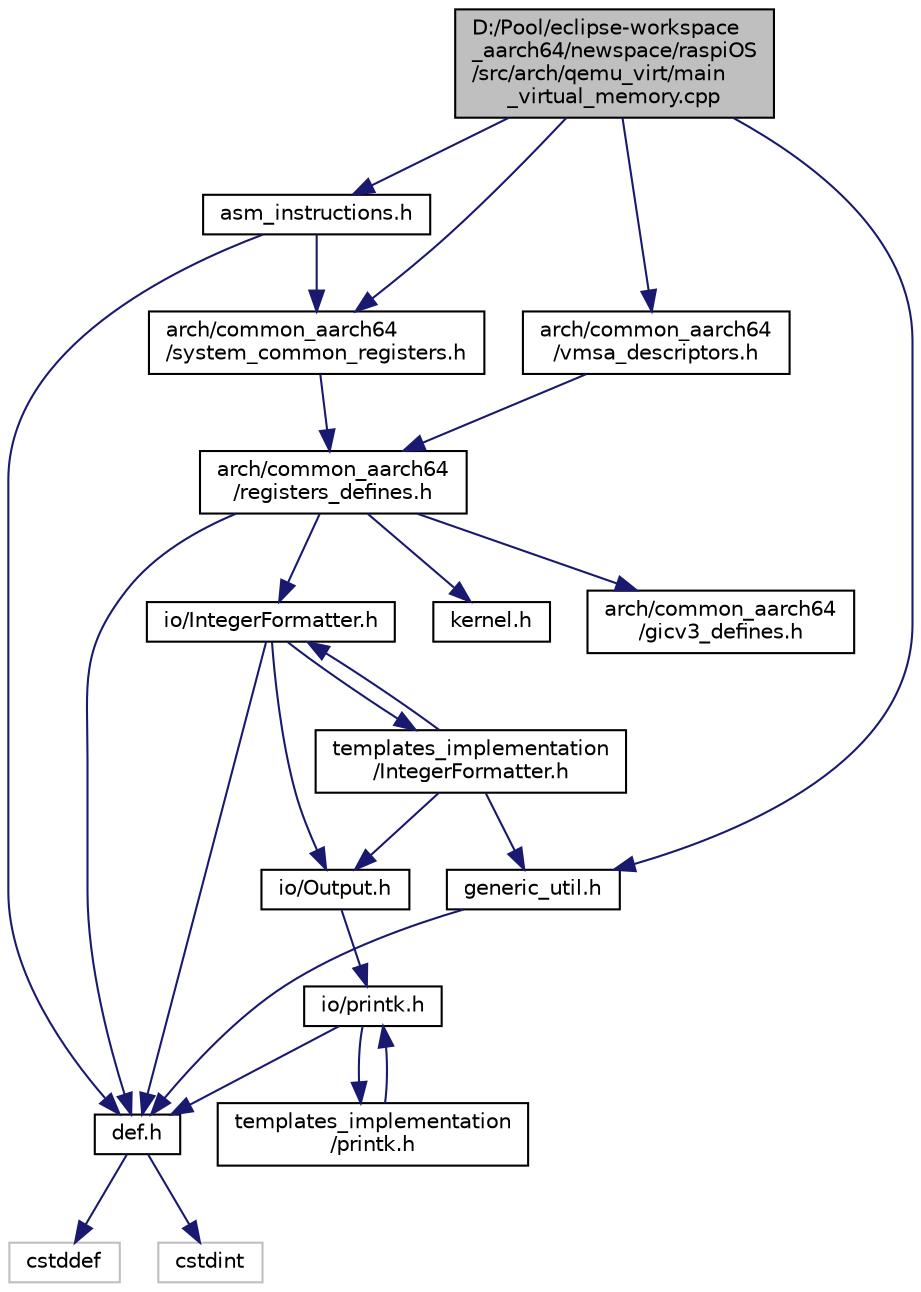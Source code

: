 digraph "D:/Pool/eclipse-workspace_aarch64/newspace/raspiOS/src/arch/qemu_virt/main_virtual_memory.cpp"
{
  edge [fontname="Helvetica",fontsize="10",labelfontname="Helvetica",labelfontsize="10"];
  node [fontname="Helvetica",fontsize="10",shape=record];
  Node3109 [label="D:/Pool/eclipse-workspace\l_aarch64/newspace/raspiOS\l/src/arch/qemu_virt/main\l_virtual_memory.cpp",height=0.2,width=0.4,color="black", fillcolor="grey75", style="filled", fontcolor="black"];
  Node3109 -> Node3110 [color="midnightblue",fontsize="10",style="solid",fontname="Helvetica"];
  Node3110 [label="asm_instructions.h",height=0.2,width=0.4,color="black", fillcolor="white", style="filled",URL="$d8/d2f/asm__instructions_8h.html"];
  Node3110 -> Node3111 [color="midnightblue",fontsize="10",style="solid",fontname="Helvetica"];
  Node3111 [label="def.h",height=0.2,width=0.4,color="black", fillcolor="white", style="filled",URL="$d4/da4/def_8h.html"];
  Node3111 -> Node3112 [color="midnightblue",fontsize="10",style="solid",fontname="Helvetica"];
  Node3112 [label="cstddef",height=0.2,width=0.4,color="grey75", fillcolor="white", style="filled"];
  Node3111 -> Node3113 [color="midnightblue",fontsize="10",style="solid",fontname="Helvetica"];
  Node3113 [label="cstdint",height=0.2,width=0.4,color="grey75", fillcolor="white", style="filled"];
  Node3110 -> Node3114 [color="midnightblue",fontsize="10",style="solid",fontname="Helvetica"];
  Node3114 [label="arch/common_aarch64\l/system_common_registers.h",height=0.2,width=0.4,color="black", fillcolor="white", style="filled",URL="$d4/d1f/system__common__registers_8h.html"];
  Node3114 -> Node3115 [color="midnightblue",fontsize="10",style="solid",fontname="Helvetica"];
  Node3115 [label="arch/common_aarch64\l/registers_defines.h",height=0.2,width=0.4,color="black", fillcolor="white", style="filled",URL="$d1/dbd/registers__defines_8h.html"];
  Node3115 -> Node3111 [color="midnightblue",fontsize="10",style="solid",fontname="Helvetica"];
  Node3115 -> Node3116 [color="midnightblue",fontsize="10",style="solid",fontname="Helvetica"];
  Node3116 [label="kernel.h",height=0.2,width=0.4,color="black", fillcolor="white", style="filled",URL="$d0/daa/kernel_8h.html"];
  Node3115 -> Node3117 [color="midnightblue",fontsize="10",style="solid",fontname="Helvetica"];
  Node3117 [label="io/IntegerFormatter.h",height=0.2,width=0.4,color="black", fillcolor="white", style="filled",URL="$d5/d7b/io_2_integer_formatter_8h.html"];
  Node3117 -> Node3111 [color="midnightblue",fontsize="10",style="solid",fontname="Helvetica"];
  Node3117 -> Node3118 [color="midnightblue",fontsize="10",style="solid",fontname="Helvetica"];
  Node3118 [label="io/Output.h",height=0.2,width=0.4,color="black", fillcolor="white", style="filled",URL="$d6/d77/_output_8h.html"];
  Node3118 -> Node3119 [color="midnightblue",fontsize="10",style="solid",fontname="Helvetica"];
  Node3119 [label="io/printk.h",height=0.2,width=0.4,color="black", fillcolor="white", style="filled",URL="$dd/d17/io_2printk_8h.html"];
  Node3119 -> Node3111 [color="midnightblue",fontsize="10",style="solid",fontname="Helvetica"];
  Node3119 -> Node3120 [color="midnightblue",fontsize="10",style="solid",fontname="Helvetica"];
  Node3120 [label="templates_implementation\l/printk.h",height=0.2,width=0.4,color="black", fillcolor="white", style="filled",URL="$d7/d95/templates__implementation_2printk_8h.html"];
  Node3120 -> Node3119 [color="midnightblue",fontsize="10",style="solid",fontname="Helvetica"];
  Node3117 -> Node3121 [color="midnightblue",fontsize="10",style="solid",fontname="Helvetica"];
  Node3121 [label="templates_implementation\l/IntegerFormatter.h",height=0.2,width=0.4,color="black", fillcolor="white", style="filled",URL="$dc/d84/templates__implementation_2_integer_formatter_8h.html"];
  Node3121 -> Node3117 [color="midnightblue",fontsize="10",style="solid",fontname="Helvetica"];
  Node3121 -> Node3122 [color="midnightblue",fontsize="10",style="solid",fontname="Helvetica"];
  Node3122 [label="generic_util.h",height=0.2,width=0.4,color="black", fillcolor="white", style="filled",URL="$d6/d93/generic__util_8h.html"];
  Node3122 -> Node3111 [color="midnightblue",fontsize="10",style="solid",fontname="Helvetica"];
  Node3121 -> Node3118 [color="midnightblue",fontsize="10",style="solid",fontname="Helvetica"];
  Node3115 -> Node3123 [color="midnightblue",fontsize="10",style="solid",fontname="Helvetica"];
  Node3123 [label="arch/common_aarch64\l/gicv3_defines.h",height=0.2,width=0.4,color="black", fillcolor="white", style="filled",URL="$d5/d80/gicv3__defines_8h.html"];
  Node3109 -> Node3114 [color="midnightblue",fontsize="10",style="solid",fontname="Helvetica"];
  Node3109 -> Node3124 [color="midnightblue",fontsize="10",style="solid",fontname="Helvetica"];
  Node3124 [label="arch/common_aarch64\l/vmsa_descriptors.h",height=0.2,width=0.4,color="black", fillcolor="white", style="filled",URL="$d5/d72/vmsa__descriptors_8h.html"];
  Node3124 -> Node3115 [color="midnightblue",fontsize="10",style="solid",fontname="Helvetica"];
  Node3109 -> Node3122 [color="midnightblue",fontsize="10",style="solid",fontname="Helvetica"];
}
